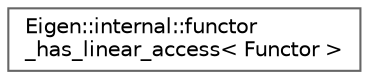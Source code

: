 digraph "Graphical Class Hierarchy"
{
 // LATEX_PDF_SIZE
  bgcolor="transparent";
  edge [fontname=Helvetica,fontsize=10,labelfontname=Helvetica,labelfontsize=10];
  node [fontname=Helvetica,fontsize=10,shape=box,height=0.2,width=0.4];
  rankdir="LR";
  Node0 [id="Node000000",label="Eigen::internal::functor\l_has_linear_access\< Functor \>",height=0.2,width=0.4,color="grey40", fillcolor="white", style="filled",URL="$structEigen_1_1internal_1_1functor__has__linear__access.html",tooltip=" "];
}
